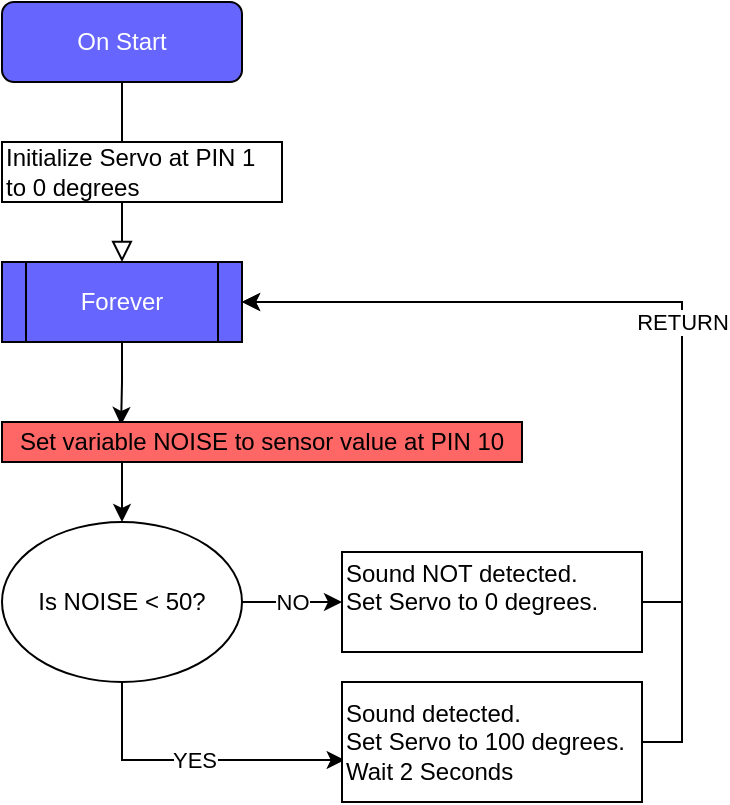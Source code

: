<mxfile version="15.8.7" type="device"><diagram id="C5RBs43oDa-KdzZeNtuy" name="Page-1"><mxGraphModel dx="487" dy="606" grid="1" gridSize="10" guides="1" tooltips="1" connect="1" arrows="1" fold="1" page="0" pageScale="1" pageWidth="827" pageHeight="1169" math="0" shadow="0"><root><mxCell id="WIyWlLk6GJQsqaUBKTNV-0"/><mxCell id="WIyWlLk6GJQsqaUBKTNV-1" parent="WIyWlLk6GJQsqaUBKTNV-0"/><mxCell id="WIyWlLk6GJQsqaUBKTNV-2" value="" style="rounded=0;html=1;jettySize=auto;orthogonalLoop=1;fontSize=11;endArrow=block;endFill=0;endSize=8;strokeWidth=1;shadow=0;labelBackgroundColor=none;edgeStyle=orthogonalEdgeStyle;entryX=0.5;entryY=0;entryDx=0;entryDy=0;" parent="WIyWlLk6GJQsqaUBKTNV-1" source="WIyWlLk6GJQsqaUBKTNV-3" target="hcf1hIQkJQdslXpl1vqZ-1" edge="1"><mxGeometry relative="1" as="geometry"><mxPoint x="180" y="270" as="targetPoint"/></mxGeometry></mxCell><mxCell id="WIyWlLk6GJQsqaUBKTNV-3" value="&lt;font color=&quot;#ffffff&quot;&gt;On Start&lt;/font&gt;" style="rounded=1;whiteSpace=wrap;html=1;fontSize=12;glass=0;strokeWidth=1;shadow=0;labelBackgroundColor=none;fillColor=#6666FF;" parent="WIyWlLk6GJQsqaUBKTNV-1" vertex="1"><mxGeometry x="120" y="120" width="120" height="40" as="geometry"/></mxCell><mxCell id="hcf1hIQkJQdslXpl1vqZ-0" value="Initialize Servo at PIN 1 to 0 degrees" style="rounded=0;whiteSpace=wrap;html=1;align=left;" vertex="1" parent="WIyWlLk6GJQsqaUBKTNV-1"><mxGeometry x="120" y="190" width="140" height="30" as="geometry"/></mxCell><mxCell id="hcf1hIQkJQdslXpl1vqZ-37" style="edgeStyle=orthogonalEdgeStyle;rounded=0;orthogonalLoop=1;jettySize=auto;html=1;exitX=0.5;exitY=1;exitDx=0;exitDy=0;entryX=0.229;entryY=0.075;entryDx=0;entryDy=0;entryPerimeter=0;" edge="1" parent="WIyWlLk6GJQsqaUBKTNV-1" source="hcf1hIQkJQdslXpl1vqZ-1" target="hcf1hIQkJQdslXpl1vqZ-15"><mxGeometry relative="1" as="geometry"/></mxCell><mxCell id="hcf1hIQkJQdslXpl1vqZ-1" value="&lt;font color=&quot;#ffffff&quot;&gt;Forever&lt;/font&gt;" style="shape=process;whiteSpace=wrap;html=1;backgroundOutline=1;fillColor=#6666FF;" vertex="1" parent="WIyWlLk6GJQsqaUBKTNV-1"><mxGeometry x="120" y="250" width="120" height="40" as="geometry"/></mxCell><mxCell id="hcf1hIQkJQdslXpl1vqZ-40" value="NO" style="edgeStyle=orthogonalEdgeStyle;rounded=0;orthogonalLoop=1;jettySize=auto;html=1;exitX=1;exitY=0.5;exitDx=0;exitDy=0;entryX=0;entryY=0.5;entryDx=0;entryDy=0;" edge="1" parent="WIyWlLk6GJQsqaUBKTNV-1" source="hcf1hIQkJQdslXpl1vqZ-7" target="hcf1hIQkJQdslXpl1vqZ-20"><mxGeometry relative="1" as="geometry"><mxPoint x="280" y="420" as="targetPoint"/></mxGeometry></mxCell><mxCell id="hcf1hIQkJQdslXpl1vqZ-42" value="YES" style="edgeStyle=orthogonalEdgeStyle;rounded=0;orthogonalLoop=1;jettySize=auto;html=1;exitX=0.5;exitY=1;exitDx=0;exitDy=0;entryX=0.009;entryY=0.65;entryDx=0;entryDy=0;entryPerimeter=0;" edge="1" parent="WIyWlLk6GJQsqaUBKTNV-1" source="hcf1hIQkJQdslXpl1vqZ-7" target="hcf1hIQkJQdslXpl1vqZ-39"><mxGeometry relative="1" as="geometry"/></mxCell><mxCell id="hcf1hIQkJQdslXpl1vqZ-7" value="Is NOISE &amp;lt; 50?" style="ellipse;whiteSpace=wrap;html=1;" vertex="1" parent="WIyWlLk6GJQsqaUBKTNV-1"><mxGeometry x="120" y="380" width="120" height="80" as="geometry"/></mxCell><mxCell id="hcf1hIQkJQdslXpl1vqZ-38" style="edgeStyle=orthogonalEdgeStyle;rounded=0;orthogonalLoop=1;jettySize=auto;html=1;exitX=0.25;exitY=1;exitDx=0;exitDy=0;entryX=0.5;entryY=0;entryDx=0;entryDy=0;" edge="1" parent="WIyWlLk6GJQsqaUBKTNV-1" source="hcf1hIQkJQdslXpl1vqZ-15" target="hcf1hIQkJQdslXpl1vqZ-7"><mxGeometry relative="1" as="geometry"/></mxCell><mxCell id="hcf1hIQkJQdslXpl1vqZ-15" value="Set variable NOISE to sensor value at PIN 10" style="rounded=0;whiteSpace=wrap;html=1;fillColor=#FF6666;" vertex="1" parent="WIyWlLk6GJQsqaUBKTNV-1"><mxGeometry x="120" y="330" width="260" height="20" as="geometry"/></mxCell><mxCell id="hcf1hIQkJQdslXpl1vqZ-43" style="edgeStyle=orthogonalEdgeStyle;rounded=0;orthogonalLoop=1;jettySize=auto;html=1;exitX=1;exitY=0.5;exitDx=0;exitDy=0;entryX=1;entryY=0.5;entryDx=0;entryDy=0;" edge="1" parent="WIyWlLk6GJQsqaUBKTNV-1" source="hcf1hIQkJQdslXpl1vqZ-20" target="hcf1hIQkJQdslXpl1vqZ-1"><mxGeometry relative="1" as="geometry"/></mxCell><mxCell id="hcf1hIQkJQdslXpl1vqZ-20" value="&lt;div&gt;&lt;span style=&quot;font-family: &amp;#34;helvetica&amp;#34;&quot;&gt;Sound NOT detected.&lt;/span&gt;&lt;/div&gt;&lt;div&gt;&lt;span style=&quot;font-family: &amp;#34;helvetica&amp;#34;&quot;&gt;Set Servo to 0 degrees.&lt;/span&gt;&lt;/div&gt;&lt;div&gt;&lt;span style=&quot;font-family: &amp;#34;helvetica&amp;#34;&quot;&gt;&lt;br&gt;&lt;/span&gt;&lt;/div&gt;" style="whiteSpace=wrap;html=1;align=left;" vertex="1" parent="WIyWlLk6GJQsqaUBKTNV-1"><mxGeometry x="290" y="395" width="150" height="50" as="geometry"/></mxCell><mxCell id="hcf1hIQkJQdslXpl1vqZ-44" value="RETURN" style="edgeStyle=orthogonalEdgeStyle;rounded=0;orthogonalLoop=1;jettySize=auto;html=1;exitX=1;exitY=0.5;exitDx=0;exitDy=0;entryX=1;entryY=0.5;entryDx=0;entryDy=0;" edge="1" parent="WIyWlLk6GJQsqaUBKTNV-1" source="hcf1hIQkJQdslXpl1vqZ-39" target="hcf1hIQkJQdslXpl1vqZ-1"><mxGeometry relative="1" as="geometry"/></mxCell><mxCell id="hcf1hIQkJQdslXpl1vqZ-39" value="&lt;div&gt;&lt;span style=&quot;font-family: &amp;#34;helvetica&amp;#34;&quot;&gt;Sound detected.&lt;/span&gt;&lt;/div&gt;&lt;div&gt;&lt;span style=&quot;font-family: &amp;#34;helvetica&amp;#34;&quot;&gt;Set Servo to 100 degrees.&lt;/span&gt;&lt;/div&gt;&lt;div&gt;&lt;span style=&quot;font-family: &amp;#34;helvetica&amp;#34;&quot;&gt;Wait 2 Seconds&lt;/span&gt;&lt;/div&gt;" style="whiteSpace=wrap;html=1;align=left;" vertex="1" parent="WIyWlLk6GJQsqaUBKTNV-1"><mxGeometry x="290" y="460" width="150" height="60" as="geometry"/></mxCell></root></mxGraphModel></diagram></mxfile>
